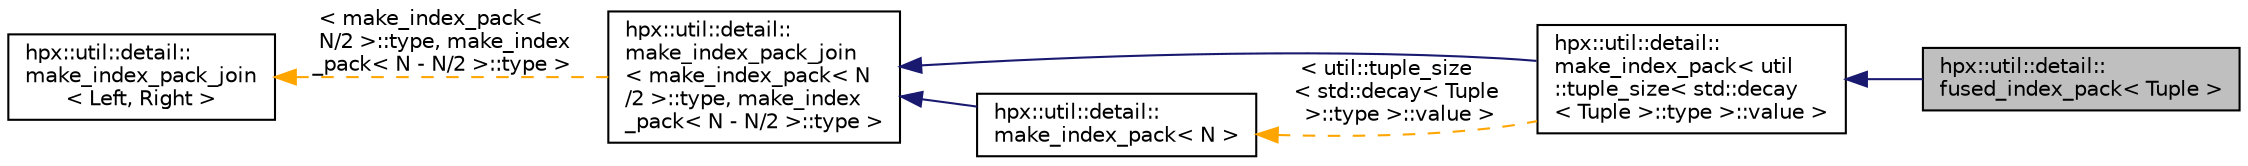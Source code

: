 digraph "hpx::util::detail::fused_index_pack&lt; Tuple &gt;"
{
  edge [fontname="Helvetica",fontsize="10",labelfontname="Helvetica",labelfontsize="10"];
  node [fontname="Helvetica",fontsize="10",shape=record];
  rankdir="LR";
  Node0 [label="hpx::util::detail::\lfused_index_pack\< Tuple \>",height=0.2,width=0.4,color="black", fillcolor="grey75", style="filled", fontcolor="black"];
  Node1 -> Node0 [dir="back",color="midnightblue",fontsize="10",style="solid",fontname="Helvetica"];
  Node1 [label="hpx::util::detail::\lmake_index_pack\< util\l::tuple_size\< std::decay\l\< Tuple \>::type \>::value \>",height=0.2,width=0.4,color="black", fillcolor="white", style="filled",URL="$d9/d6b/structhpx_1_1util_1_1detail_1_1make__index__pack.html"];
  Node2 -> Node1 [dir="back",color="midnightblue",fontsize="10",style="solid",fontname="Helvetica"];
  Node2 [label="hpx::util::detail::\lmake_index_pack_join\l\< make_index_pack\< N\l/2 \>::type, make_index\l_pack\< N - N/2 \>::type \>",height=0.2,width=0.4,color="black", fillcolor="white", style="filled",URL="$d1/de0/structhpx_1_1util_1_1detail_1_1make__index__pack__join.html"];
  Node3 -> Node2 [dir="back",color="orange",fontsize="10",style="dashed",label=" \< make_index_pack\<\l N/2 \>::type, make_index\l_pack\< N - N/2 \>::type \>" ,fontname="Helvetica"];
  Node3 [label="hpx::util::detail::\lmake_index_pack_join\l\< Left, Right \>",height=0.2,width=0.4,color="black", fillcolor="white", style="filled",URL="$d1/de0/structhpx_1_1util_1_1detail_1_1make__index__pack__join.html"];
  Node4 -> Node1 [dir="back",color="orange",fontsize="10",style="dashed",label=" \< util::tuple_size\l\< std::decay\< Tuple\l \>::type \>::value \>" ,fontname="Helvetica"];
  Node4 [label="hpx::util::detail::\lmake_index_pack\< N \>",height=0.2,width=0.4,color="black", fillcolor="white", style="filled",URL="$d9/d6b/structhpx_1_1util_1_1detail_1_1make__index__pack.html"];
  Node2 -> Node4 [dir="back",color="midnightblue",fontsize="10",style="solid",fontname="Helvetica"];
}
